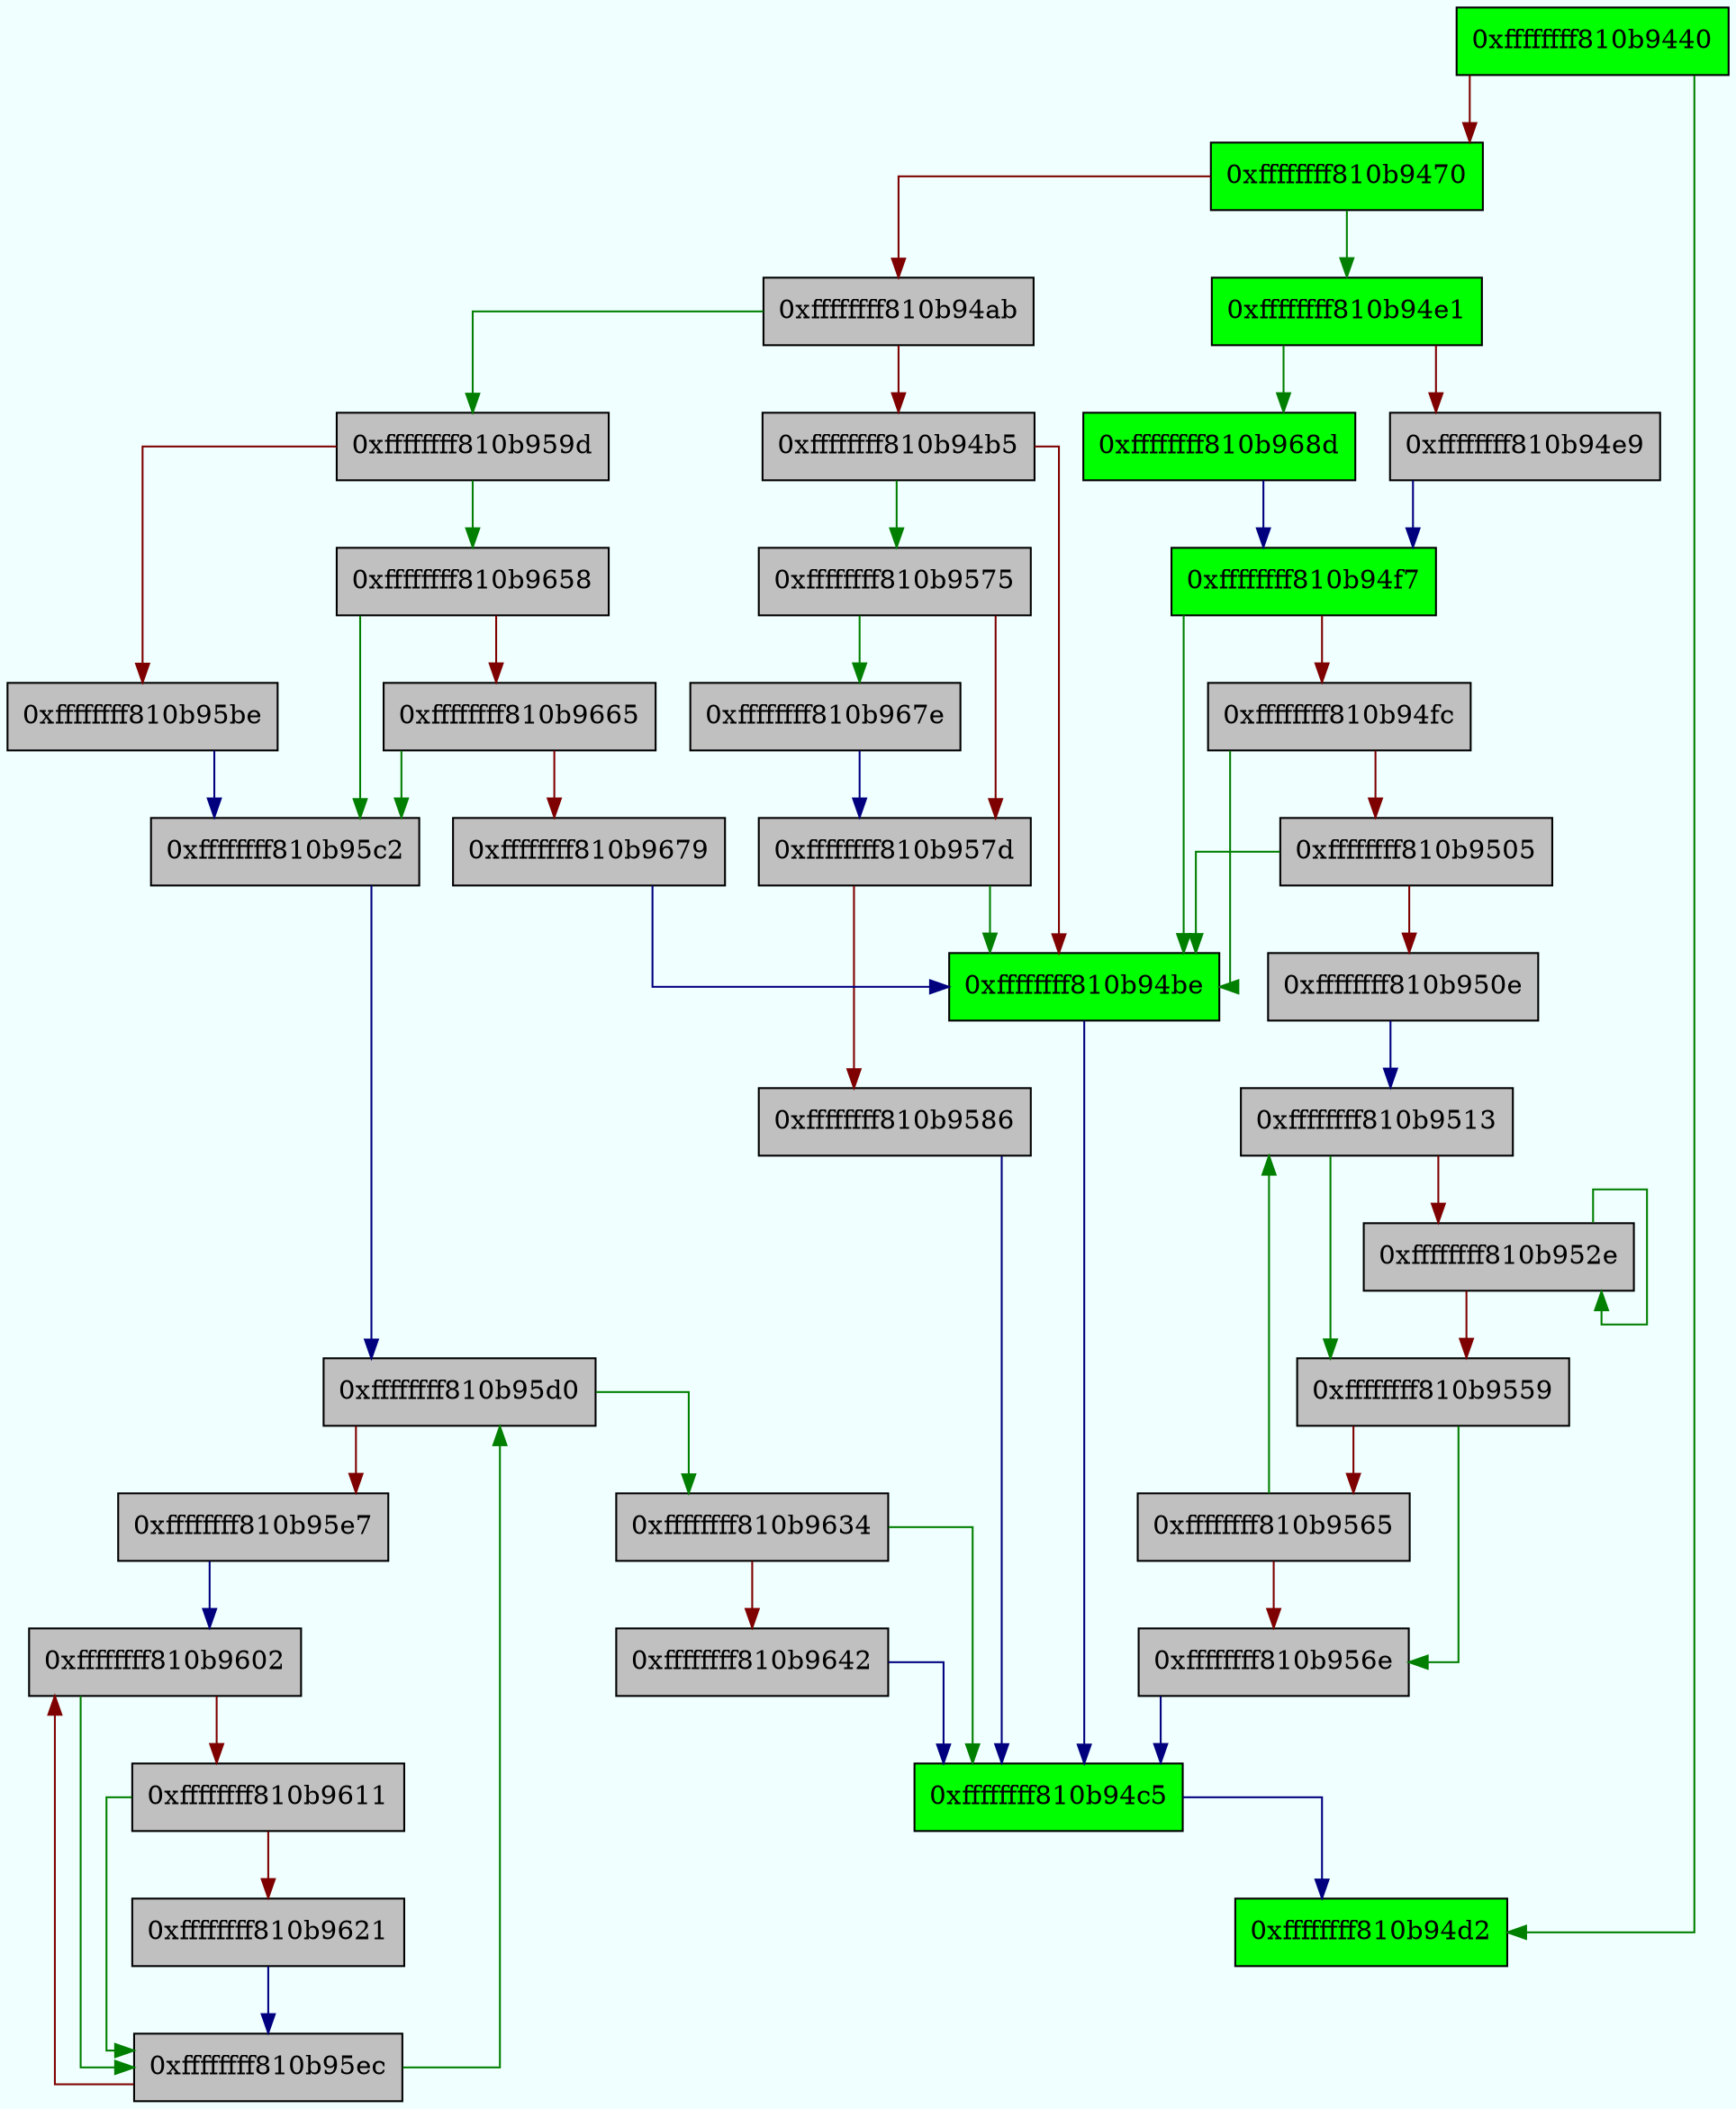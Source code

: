 digraph code {
	graph [bgcolor=azure,
		fontname=Courier,
		fontsize=8,
		name=code,
		splines=ortho
	];
	node [fillcolor=gray,
		shape=box,
		style=filled
	];
	edge [arrowhead=normal];
	"0xffffffff810b9440"	 [fillcolor=green];
	"0xffffffff810b94d2"	 [fillcolor=green];
	"0xffffffff810b9440" -> "0xffffffff810b94d2" [key=0,
	color="#007f00"];
"0xffffffff810b9470" [fillcolor=green];
"0xffffffff810b9440" -> "0xffffffff810b9470" [key=0,
color="#7f0000"];
"0xffffffff810b94e1" [fillcolor=green];
"0xffffffff810b9470" -> "0xffffffff810b94e1" [key=0,
color="#007f00"];
"0xffffffff810b9470" -> "0xffffffff810b94ab" [key=0,
color="#7f0000"];
"0xffffffff810b968d" [fillcolor=green];
"0xffffffff810b94e1" -> "0xffffffff810b968d" [key=0,
color="#007f00"];
"0xffffffff810b94e1" -> "0xffffffff810b94e9" [key=0,
color="#7f0000"];
"0xffffffff810b94ab" -> "0xffffffff810b959d" [key=0,
color="#007f00"];
"0xffffffff810b94ab" -> "0xffffffff810b94b5" [key=0,
color="#7f0000"];
"0xffffffff810b959d" -> "0xffffffff810b9658" [key=0,
color="#007f00"];
"0xffffffff810b959d" -> "0xffffffff810b95be" [key=0,
color="#7f0000"];
"0xffffffff810b94b5" -> "0xffffffff810b9575" [key=0,
color="#007f00"];
"0xffffffff810b94be" [fillcolor=green];
"0xffffffff810b94b5" -> "0xffffffff810b94be" [key=0,
color="#7f0000"];
"0xffffffff810b9575" -> "0xffffffff810b967e" [key=0,
color="#007f00"];
"0xffffffff810b9575" -> "0xffffffff810b957d" [key=0,
color="#7f0000"];
"0xffffffff810b94c5" [fillcolor=green];
"0xffffffff810b94be" -> "0xffffffff810b94c5" [key=0,
color="#00007f"];
"0xffffffff810b94c5" -> "0xffffffff810b94d2" [key=0,
color="#00007f"];
"0xffffffff810b94f7" [fillcolor=green];
"0xffffffff810b968d" -> "0xffffffff810b94f7" [key=0,
color="#00007f"];
"0xffffffff810b94e9" -> "0xffffffff810b94f7" [key=0,
color="#00007f"];
"0xffffffff810b94f7" -> "0xffffffff810b94be" [key=0,
color="#007f00"];
"0xffffffff810b94f7" -> "0xffffffff810b94fc" [key=0,
color="#7f0000"];
"0xffffffff810b94fc" -> "0xffffffff810b94be" [key=0,
color="#007f00"];
"0xffffffff810b94fc" -> "0xffffffff810b9505" [key=0,
color="#7f0000"];
"0xffffffff810b9505" -> "0xffffffff810b94be" [key=0,
color="#007f00"];
"0xffffffff810b9505" -> "0xffffffff810b950e" [key=0,
color="#7f0000"];
"0xffffffff810b950e" -> "0xffffffff810b9513" [key=0,
color="#00007f"];
"0xffffffff810b9513" -> "0xffffffff810b9559" [key=0,
color="#007f00"];
"0xffffffff810b9513" -> "0xffffffff810b952e" [key=0,
color="#7f0000"];
"0xffffffff810b9559" -> "0xffffffff810b956e" [key=0,
color="#007f00"];
"0xffffffff810b9559" -> "0xffffffff810b9565" [key=0,
color="#7f0000"];
"0xffffffff810b952e" -> "0xffffffff810b9559" [key=0,
color="#7f0000"];
"0xffffffff810b952e" -> "0xffffffff810b952e" [key=0,
color="#007f00"];
"0xffffffff810b956e" -> "0xffffffff810b94c5" [key=0,
color="#00007f"];
"0xffffffff810b9565" -> "0xffffffff810b9513" [key=0,
color="#007f00"];
"0xffffffff810b9565" -> "0xffffffff810b956e" [key=0,
color="#7f0000"];
"0xffffffff810b967e" -> "0xffffffff810b957d" [key=0,
color="#00007f"];
"0xffffffff810b957d" -> "0xffffffff810b94be" [key=0,
color="#007f00"];
"0xffffffff810b957d" -> "0xffffffff810b9586" [key=0,
color="#7f0000"];
"0xffffffff810b9586" -> "0xffffffff810b94c5" [key=0,
color="#00007f"];
"0xffffffff810b9658" -> "0xffffffff810b95c2" [key=0,
color="#007f00"];
"0xffffffff810b9658" -> "0xffffffff810b9665" [key=0,
color="#7f0000"];
"0xffffffff810b95be" -> "0xffffffff810b95c2" [key=0,
color="#00007f"];
"0xffffffff810b95c2" -> "0xffffffff810b95d0" [key=0,
color="#00007f"];
"0xffffffff810b95d0" -> "0xffffffff810b9634" [key=0,
color="#007f00"];
"0xffffffff810b95d0" -> "0xffffffff810b95e7" [key=0,
color="#7f0000"];
"0xffffffff810b9634" -> "0xffffffff810b94c5" [key=0,
color="#007f00"];
"0xffffffff810b9634" -> "0xffffffff810b9642" [key=0,
color="#7f0000"];
"0xffffffff810b95e7" -> "0xffffffff810b9602" [key=0,
color="#00007f"];
"0xffffffff810b9602" -> "0xffffffff810b95ec" [key=0,
color="#007f00"];
"0xffffffff810b9602" -> "0xffffffff810b9611" [key=0,
color="#7f0000"];
"0xffffffff810b95ec" -> "0xffffffff810b95d0" [key=0,
color="#007f00"];
"0xffffffff810b95ec" -> "0xffffffff810b9602" [key=0,
color="#7f0000"];
"0xffffffff810b9611" -> "0xffffffff810b95ec" [key=0,
color="#007f00"];
"0xffffffff810b9611" -> "0xffffffff810b9621" [key=0,
color="#7f0000"];
"0xffffffff810b9621" -> "0xffffffff810b95ec" [key=0,
color="#00007f"];
"0xffffffff810b9642" -> "0xffffffff810b94c5" [key=0,
color="#00007f"];
"0xffffffff810b9665" -> "0xffffffff810b95c2" [key=0,
color="#007f00"];
"0xffffffff810b9665" -> "0xffffffff810b9679" [key=0,
color="#7f0000"];
"0xffffffff810b9679" -> "0xffffffff810b94be" [key=0,
color="#00007f"];
}
